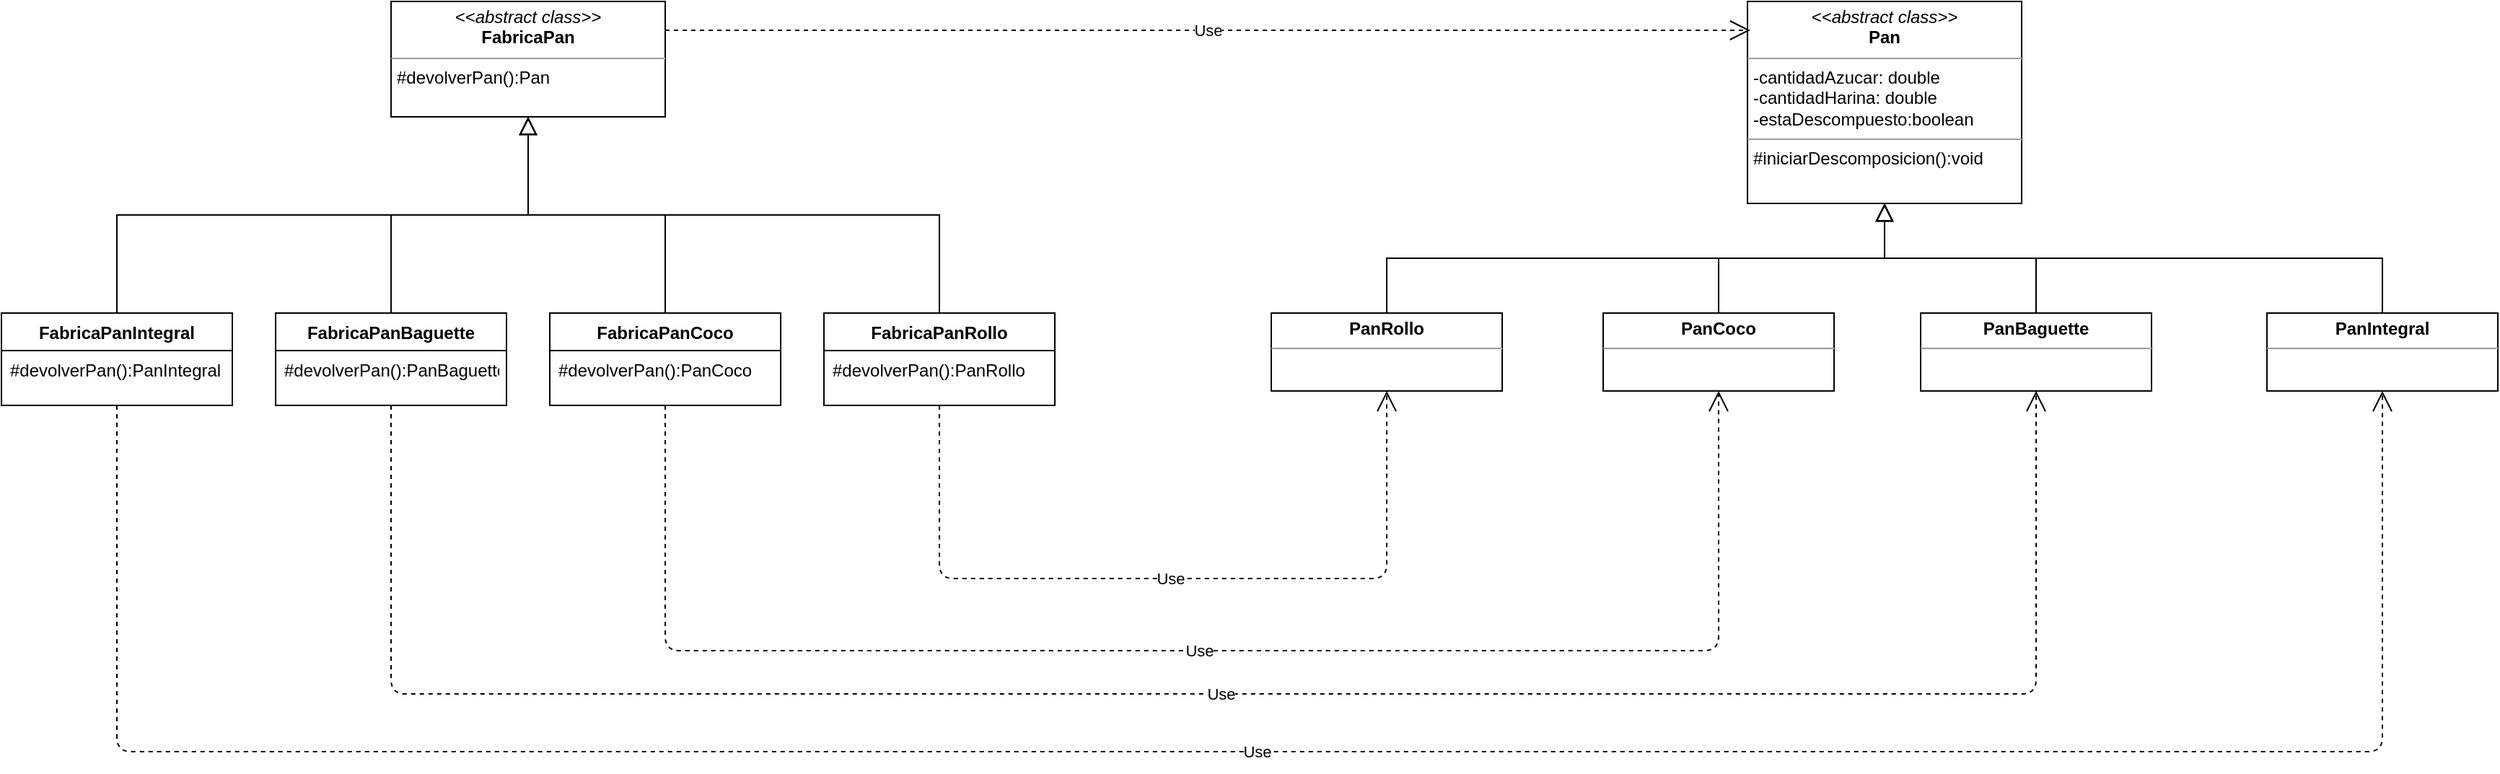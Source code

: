 <mxfile version="13.6.2" type="device"><diagram id="C5RBs43oDa-KdzZeNtuy" name="Page-1"><mxGraphModel dx="1447" dy="823" grid="1" gridSize="10" guides="1" tooltips="1" connect="1" arrows="1" fold="1" page="1" pageScale="1" pageWidth="1920" pageHeight="1200" math="0" shadow="0"><root><mxCell id="WIyWlLk6GJQsqaUBKTNV-0"/><mxCell id="WIyWlLk6GJQsqaUBKTNV-1" parent="WIyWlLk6GJQsqaUBKTNV-0"/><mxCell id="zkfFHV4jXpPFQw0GAbJ--12" value="" style="endArrow=block;endSize=10;endFill=0;shadow=0;strokeWidth=1;rounded=0;edgeStyle=elbowEdgeStyle;elbow=vertical;entryX=0.5;entryY=1;entryDx=0;entryDy=0;" parent="WIyWlLk6GJQsqaUBKTNV-1" source="zkfFHV4jXpPFQw0GAbJ--6" target="rwqL-SO70tPOXYfieYDp-1" edge="1"><mxGeometry width="160" relative="1" as="geometry"><mxPoint x="200" y="203" as="sourcePoint"/><mxPoint x="300" y="270" as="targetPoint"/></mxGeometry></mxCell><mxCell id="zkfFHV4jXpPFQw0GAbJ--16" value="" style="endArrow=block;endSize=10;endFill=0;shadow=0;strokeWidth=1;rounded=0;edgeStyle=elbowEdgeStyle;elbow=vertical;entryX=0.5;entryY=1;entryDx=0;entryDy=0;" parent="WIyWlLk6GJQsqaUBKTNV-1" source="zkfFHV4jXpPFQw0GAbJ--13" target="rwqL-SO70tPOXYfieYDp-1" edge="1"><mxGeometry width="160" relative="1" as="geometry"><mxPoint x="210" y="373" as="sourcePoint"/><mxPoint x="300" y="270" as="targetPoint"/></mxGeometry></mxCell><mxCell id="rwqL-SO70tPOXYfieYDp-0" value="&lt;p style=&quot;margin: 0px ; margin-top: 4px ; text-align: center&quot;&gt;&lt;i&gt;&amp;lt;&amp;lt;abstract class&amp;gt;&amp;gt;&lt;/i&gt;&lt;br&gt;&lt;b&gt;Pan&lt;/b&gt;&lt;/p&gt;&lt;hr size=&quot;1&quot;&gt;&lt;p style=&quot;margin: 0px ; margin-left: 4px&quot;&gt;-cantidadAzucar: double&lt;br&gt;-cantidadHarina: double&lt;/p&gt;&lt;p style=&quot;margin: 0px ; margin-left: 4px&quot;&gt;-estaDescompuesto:boolean&lt;/p&gt;&lt;hr size=&quot;1&quot;&gt;&lt;p style=&quot;margin: 0px ; margin-left: 4px&quot;&gt;#iniciarDescomposicion():void&lt;br&gt;&lt;br&gt;&lt;/p&gt;" style="verticalAlign=top;align=left;overflow=fill;fontSize=12;fontFamily=Helvetica;html=1;" vertex="1" parent="WIyWlLk6GJQsqaUBKTNV-1"><mxGeometry x="1220" y="120" width="190" height="140" as="geometry"/></mxCell><mxCell id="rwqL-SO70tPOXYfieYDp-1" value="&lt;p style=&quot;margin: 0px ; margin-top: 4px ; text-align: center&quot;&gt;&lt;i&gt;&amp;lt;&amp;lt;abstract class&amp;gt;&amp;gt;&lt;/i&gt;&lt;br&gt;&lt;b&gt;FabricaPan&lt;/b&gt;&lt;/p&gt;&lt;hr size=&quot;1&quot;&gt;&lt;p style=&quot;margin: 0px ; margin-left: 4px&quot;&gt;#devolverPan():Pan&lt;/p&gt;&lt;p style=&quot;margin: 0px ; margin-left: 4px&quot;&gt;&lt;br&gt;&lt;br&gt;&lt;/p&gt;" style="verticalAlign=top;align=left;overflow=fill;fontSize=12;fontFamily=Helvetica;html=1;" vertex="1" parent="WIyWlLk6GJQsqaUBKTNV-1"><mxGeometry x="280" y="120" width="190" height="80" as="geometry"/></mxCell><mxCell id="zkfFHV4jXpPFQw0GAbJ--6" value="FabricaPanIntegral" style="swimlane;fontStyle=1;align=center;verticalAlign=top;childLayout=stackLayout;horizontal=1;startSize=26;horizontalStack=0;resizeParent=1;resizeLast=0;collapsible=1;marginBottom=0;rounded=0;shadow=0;strokeWidth=1;" parent="WIyWlLk6GJQsqaUBKTNV-1" vertex="1"><mxGeometry x="10" y="336" width="160" height="64" as="geometry"><mxRectangle x="130" y="380" width="160" height="26" as="alternateBounds"/></mxGeometry></mxCell><mxCell id="zkfFHV4jXpPFQw0GAbJ--11" value="#devolverPan():PanIntegral&#10;" style="text;align=left;verticalAlign=top;spacingLeft=4;spacingRight=4;overflow=hidden;rotatable=0;points=[[0,0.5],[1,0.5]];portConstraint=eastwest;" parent="zkfFHV4jXpPFQw0GAbJ--6" vertex="1"><mxGeometry y="26" width="160" height="26" as="geometry"/></mxCell><mxCell id="zkfFHV4jXpPFQw0GAbJ--13" value="FabricaPanBaguette" style="swimlane;fontStyle=1;align=center;verticalAlign=top;childLayout=stackLayout;horizontal=1;startSize=26;horizontalStack=0;resizeParent=1;resizeLast=0;collapsible=1;marginBottom=0;rounded=0;shadow=0;strokeWidth=1;" parent="WIyWlLk6GJQsqaUBKTNV-1" vertex="1"><mxGeometry x="200" y="336" width="160" height="64" as="geometry"><mxRectangle x="340" y="380" width="170" height="26" as="alternateBounds"/></mxGeometry></mxCell><mxCell id="zkfFHV4jXpPFQw0GAbJ--14" value="#devolverPan():PanBaguette&#10;" style="text;align=left;verticalAlign=top;spacingLeft=4;spacingRight=4;overflow=hidden;rotatable=0;points=[[0,0.5],[1,0.5]];portConstraint=eastwest;" parent="zkfFHV4jXpPFQw0GAbJ--13" vertex="1"><mxGeometry y="26" width="160" height="26" as="geometry"/></mxCell><mxCell id="rwqL-SO70tPOXYfieYDp-2" value="FabricaPanCoco" style="swimlane;fontStyle=1;align=center;verticalAlign=top;childLayout=stackLayout;horizontal=1;startSize=26;horizontalStack=0;resizeParent=1;resizeLast=0;collapsible=1;marginBottom=0;rounded=0;shadow=0;strokeWidth=1;" vertex="1" parent="WIyWlLk6GJQsqaUBKTNV-1"><mxGeometry x="390" y="336" width="160" height="64" as="geometry"><mxRectangle x="340" y="380" width="170" height="26" as="alternateBounds"/></mxGeometry></mxCell><mxCell id="rwqL-SO70tPOXYfieYDp-3" value="#devolverPan():PanCoco&#10;" style="text;align=left;verticalAlign=top;spacingLeft=4;spacingRight=4;overflow=hidden;rotatable=0;points=[[0,0.5],[1,0.5]];portConstraint=eastwest;" vertex="1" parent="rwqL-SO70tPOXYfieYDp-2"><mxGeometry y="26" width="160" height="26" as="geometry"/></mxCell><mxCell id="rwqL-SO70tPOXYfieYDp-8" value="" style="endArrow=block;endSize=10;endFill=0;shadow=0;strokeWidth=1;rounded=0;edgeStyle=elbowEdgeStyle;elbow=vertical;entryX=0.5;entryY=1;entryDx=0;entryDy=0;exitX=0.5;exitY=0;exitDx=0;exitDy=0;" edge="1" parent="WIyWlLk6GJQsqaUBKTNV-1" source="rwqL-SO70tPOXYfieYDp-2" target="rwqL-SO70tPOXYfieYDp-1"><mxGeometry width="160" relative="1" as="geometry"><mxPoint x="100" y="346" as="sourcePoint"/><mxPoint x="315" y="230" as="targetPoint"/></mxGeometry></mxCell><mxCell id="rwqL-SO70tPOXYfieYDp-9" value="" style="endArrow=block;endSize=10;endFill=0;shadow=0;strokeWidth=1;rounded=0;edgeStyle=elbowEdgeStyle;elbow=vertical;entryX=0.5;entryY=1;entryDx=0;entryDy=0;exitX=0.5;exitY=0;exitDx=0;exitDy=0;" edge="1" parent="WIyWlLk6GJQsqaUBKTNV-1" source="rwqL-SO70tPOXYfieYDp-5" target="rwqL-SO70tPOXYfieYDp-1"><mxGeometry width="160" relative="1" as="geometry"><mxPoint x="480" y="346" as="sourcePoint"/><mxPoint x="315" y="230" as="targetPoint"/></mxGeometry></mxCell><mxCell id="rwqL-SO70tPOXYfieYDp-5" value="FabricaPanRollo" style="swimlane;fontStyle=1;align=center;verticalAlign=top;childLayout=stackLayout;horizontal=1;startSize=26;horizontalStack=0;resizeParent=1;resizeLast=0;collapsible=1;marginBottom=0;rounded=0;shadow=0;strokeWidth=1;" vertex="1" parent="WIyWlLk6GJQsqaUBKTNV-1"><mxGeometry x="580" y="336" width="160" height="64" as="geometry"><mxRectangle x="340" y="380" width="170" height="26" as="alternateBounds"/></mxGeometry></mxCell><mxCell id="rwqL-SO70tPOXYfieYDp-6" value="#devolverPan():PanRollo&#10;" style="text;align=left;verticalAlign=top;spacingLeft=4;spacingRight=4;overflow=hidden;rotatable=0;points=[[0,0.5],[1,0.5]];portConstraint=eastwest;" vertex="1" parent="rwqL-SO70tPOXYfieYDp-5"><mxGeometry y="26" width="160" height="26" as="geometry"/></mxCell><mxCell id="rwqL-SO70tPOXYfieYDp-11" value="&lt;p style=&quot;margin: 0px ; margin-top: 4px ; text-align: center&quot;&gt;&lt;b&gt;PanRollo&lt;/b&gt;&lt;/p&gt;&lt;hr size=&quot;1&quot;&gt;&lt;p style=&quot;margin: 0px ; margin-left: 4px&quot;&gt;&lt;br&gt;&lt;/p&gt;" style="verticalAlign=top;align=left;overflow=fill;fontSize=12;fontFamily=Helvetica;html=1;" vertex="1" parent="WIyWlLk6GJQsqaUBKTNV-1"><mxGeometry x="890" y="336" width="160" height="54" as="geometry"/></mxCell><mxCell id="rwqL-SO70tPOXYfieYDp-12" value="&lt;p style=&quot;margin: 0px ; margin-top: 4px ; text-align: center&quot;&gt;&lt;b&gt;PanCoco&lt;/b&gt;&lt;/p&gt;&lt;hr size=&quot;1&quot;&gt;&lt;p style=&quot;margin: 0px ; margin-left: 4px&quot;&gt;&lt;br&gt;&lt;/p&gt;" style="verticalAlign=top;align=left;overflow=fill;fontSize=12;fontFamily=Helvetica;html=1;" vertex="1" parent="WIyWlLk6GJQsqaUBKTNV-1"><mxGeometry x="1120" y="336" width="160" height="54" as="geometry"/></mxCell><mxCell id="rwqL-SO70tPOXYfieYDp-13" value="&lt;p style=&quot;margin: 0px ; margin-top: 4px ; text-align: center&quot;&gt;&lt;b&gt;PanBaguette&lt;/b&gt;&lt;/p&gt;&lt;hr size=&quot;1&quot;&gt;&lt;p style=&quot;margin: 0px ; margin-left: 4px&quot;&gt;&lt;br&gt;&lt;/p&gt;" style="verticalAlign=top;align=left;overflow=fill;fontSize=12;fontFamily=Helvetica;html=1;" vertex="1" parent="WIyWlLk6GJQsqaUBKTNV-1"><mxGeometry x="1340" y="336" width="160" height="54" as="geometry"/></mxCell><mxCell id="rwqL-SO70tPOXYfieYDp-14" value="&lt;p style=&quot;margin: 0px ; margin-top: 4px ; text-align: center&quot;&gt;&lt;b&gt;PanIntegral&lt;/b&gt;&lt;/p&gt;&lt;hr size=&quot;1&quot;&gt;&lt;p style=&quot;margin: 0px ; margin-left: 4px&quot;&gt;&lt;br&gt;&lt;/p&gt;" style="verticalAlign=top;align=left;overflow=fill;fontSize=12;fontFamily=Helvetica;html=1;" vertex="1" parent="WIyWlLk6GJQsqaUBKTNV-1"><mxGeometry x="1580" y="336" width="160" height="54" as="geometry"/></mxCell><mxCell id="rwqL-SO70tPOXYfieYDp-15" value="" style="endArrow=block;endSize=10;endFill=0;shadow=0;strokeWidth=1;rounded=0;edgeStyle=elbowEdgeStyle;elbow=vertical;entryX=0.5;entryY=1;entryDx=0;entryDy=0;exitX=0.5;exitY=0;exitDx=0;exitDy=0;" edge="1" parent="WIyWlLk6GJQsqaUBKTNV-1" source="rwqL-SO70tPOXYfieYDp-11" target="rwqL-SO70tPOXYfieYDp-0"><mxGeometry width="160" relative="1" as="geometry"><mxPoint x="670" y="346" as="sourcePoint"/><mxPoint x="385" y="230" as="targetPoint"/></mxGeometry></mxCell><mxCell id="rwqL-SO70tPOXYfieYDp-19" value="" style="endArrow=block;endSize=10;endFill=0;shadow=0;strokeWidth=1;rounded=0;edgeStyle=elbowEdgeStyle;elbow=vertical;entryX=0.5;entryY=1;entryDx=0;entryDy=0;exitX=0.5;exitY=0;exitDx=0;exitDy=0;" edge="1" parent="WIyWlLk6GJQsqaUBKTNV-1" source="rwqL-SO70tPOXYfieYDp-12" target="rwqL-SO70tPOXYfieYDp-0"><mxGeometry width="160" relative="1" as="geometry"><mxPoint x="980" y="346" as="sourcePoint"/><mxPoint x="1295" y="270" as="targetPoint"/></mxGeometry></mxCell><mxCell id="rwqL-SO70tPOXYfieYDp-20" value="" style="endArrow=block;endSize=10;endFill=0;shadow=0;strokeWidth=1;rounded=0;edgeStyle=elbowEdgeStyle;elbow=vertical;entryX=0.5;entryY=1;entryDx=0;entryDy=0;exitX=0.5;exitY=0;exitDx=0;exitDy=0;" edge="1" parent="WIyWlLk6GJQsqaUBKTNV-1" source="rwqL-SO70tPOXYfieYDp-13" target="rwqL-SO70tPOXYfieYDp-0"><mxGeometry width="160" relative="1" as="geometry"><mxPoint x="1210" y="346" as="sourcePoint"/><mxPoint x="1295" y="270" as="targetPoint"/></mxGeometry></mxCell><mxCell id="rwqL-SO70tPOXYfieYDp-21" value="" style="endArrow=block;endSize=10;endFill=0;shadow=0;strokeWidth=1;rounded=0;edgeStyle=elbowEdgeStyle;elbow=vertical;entryX=0.5;entryY=1;entryDx=0;entryDy=0;exitX=0.5;exitY=0;exitDx=0;exitDy=0;" edge="1" parent="WIyWlLk6GJQsqaUBKTNV-1" source="rwqL-SO70tPOXYfieYDp-14" target="rwqL-SO70tPOXYfieYDp-0"><mxGeometry width="160" relative="1" as="geometry"><mxPoint x="1430" y="346" as="sourcePoint"/><mxPoint x="1295" y="270" as="targetPoint"/></mxGeometry></mxCell><mxCell id="rwqL-SO70tPOXYfieYDp-22" value="Use" style="endArrow=open;endSize=12;dashed=1;html=1;exitX=0.5;exitY=1;exitDx=0;exitDy=0;entryX=0.5;entryY=1;entryDx=0;entryDy=0;" edge="1" parent="WIyWlLk6GJQsqaUBKTNV-1" source="zkfFHV4jXpPFQw0GAbJ--6" target="rwqL-SO70tPOXYfieYDp-14"><mxGeometry width="160" relative="1" as="geometry"><mxPoint x="410" y="590" as="sourcePoint"/><mxPoint x="970" y="630" as="targetPoint"/><Array as="points"><mxPoint x="90" y="640"/><mxPoint x="900" y="640"/><mxPoint x="1660" y="640"/><mxPoint x="1660" y="560"/></Array></mxGeometry></mxCell><mxCell id="rwqL-SO70tPOXYfieYDp-23" value="Use" style="endArrow=open;endSize=12;dashed=1;html=1;exitX=0.5;exitY=1;exitDx=0;exitDy=0;entryX=0.5;entryY=1;entryDx=0;entryDy=0;" edge="1" parent="WIyWlLk6GJQsqaUBKTNV-1" source="zkfFHV4jXpPFQw0GAbJ--13" target="rwqL-SO70tPOXYfieYDp-13"><mxGeometry width="160" relative="1" as="geometry"><mxPoint x="350" y="400" as="sourcePoint"/><mxPoint x="510" y="400" as="targetPoint"/><Array as="points"><mxPoint x="280" y="600"/><mxPoint x="1420" y="600"/></Array></mxGeometry></mxCell><mxCell id="rwqL-SO70tPOXYfieYDp-24" value="Use" style="endArrow=open;endSize=12;dashed=1;html=1;exitX=0.5;exitY=1;exitDx=0;exitDy=0;entryX=0.5;entryY=1;entryDx=0;entryDy=0;" edge="1" parent="WIyWlLk6GJQsqaUBKTNV-1" source="rwqL-SO70tPOXYfieYDp-2" target="rwqL-SO70tPOXYfieYDp-12"><mxGeometry width="160" relative="1" as="geometry"><mxPoint x="290" y="410" as="sourcePoint"/><mxPoint x="1430" y="400" as="targetPoint"/><Array as="points"><mxPoint x="470" y="570"/><mxPoint x="1200" y="570"/></Array></mxGeometry></mxCell><mxCell id="rwqL-SO70tPOXYfieYDp-25" value="Use" style="endArrow=open;endSize=12;dashed=1;html=1;exitX=0.5;exitY=1;exitDx=0;exitDy=0;entryX=0.5;entryY=1;entryDx=0;entryDy=0;" edge="1" parent="WIyWlLk6GJQsqaUBKTNV-1" source="rwqL-SO70tPOXYfieYDp-5" target="rwqL-SO70tPOXYfieYDp-11"><mxGeometry width="160" relative="1" as="geometry"><mxPoint x="820" y="400" as="sourcePoint"/><mxPoint x="980" y="400" as="targetPoint"/><Array as="points"><mxPoint x="660" y="520"/><mxPoint x="970" y="520"/></Array></mxGeometry></mxCell><mxCell id="rwqL-SO70tPOXYfieYDp-26" value="Use" style="endArrow=open;endSize=12;dashed=1;html=1;exitX=1;exitY=0.25;exitDx=0;exitDy=0;" edge="1" parent="WIyWlLk6GJQsqaUBKTNV-1" source="rwqL-SO70tPOXYfieYDp-1"><mxGeometry width="160" relative="1" as="geometry"><mxPoint x="520" y="300" as="sourcePoint"/><mxPoint x="1222" y="140" as="targetPoint"/></mxGeometry></mxCell></root></mxGraphModel></diagram></mxfile>